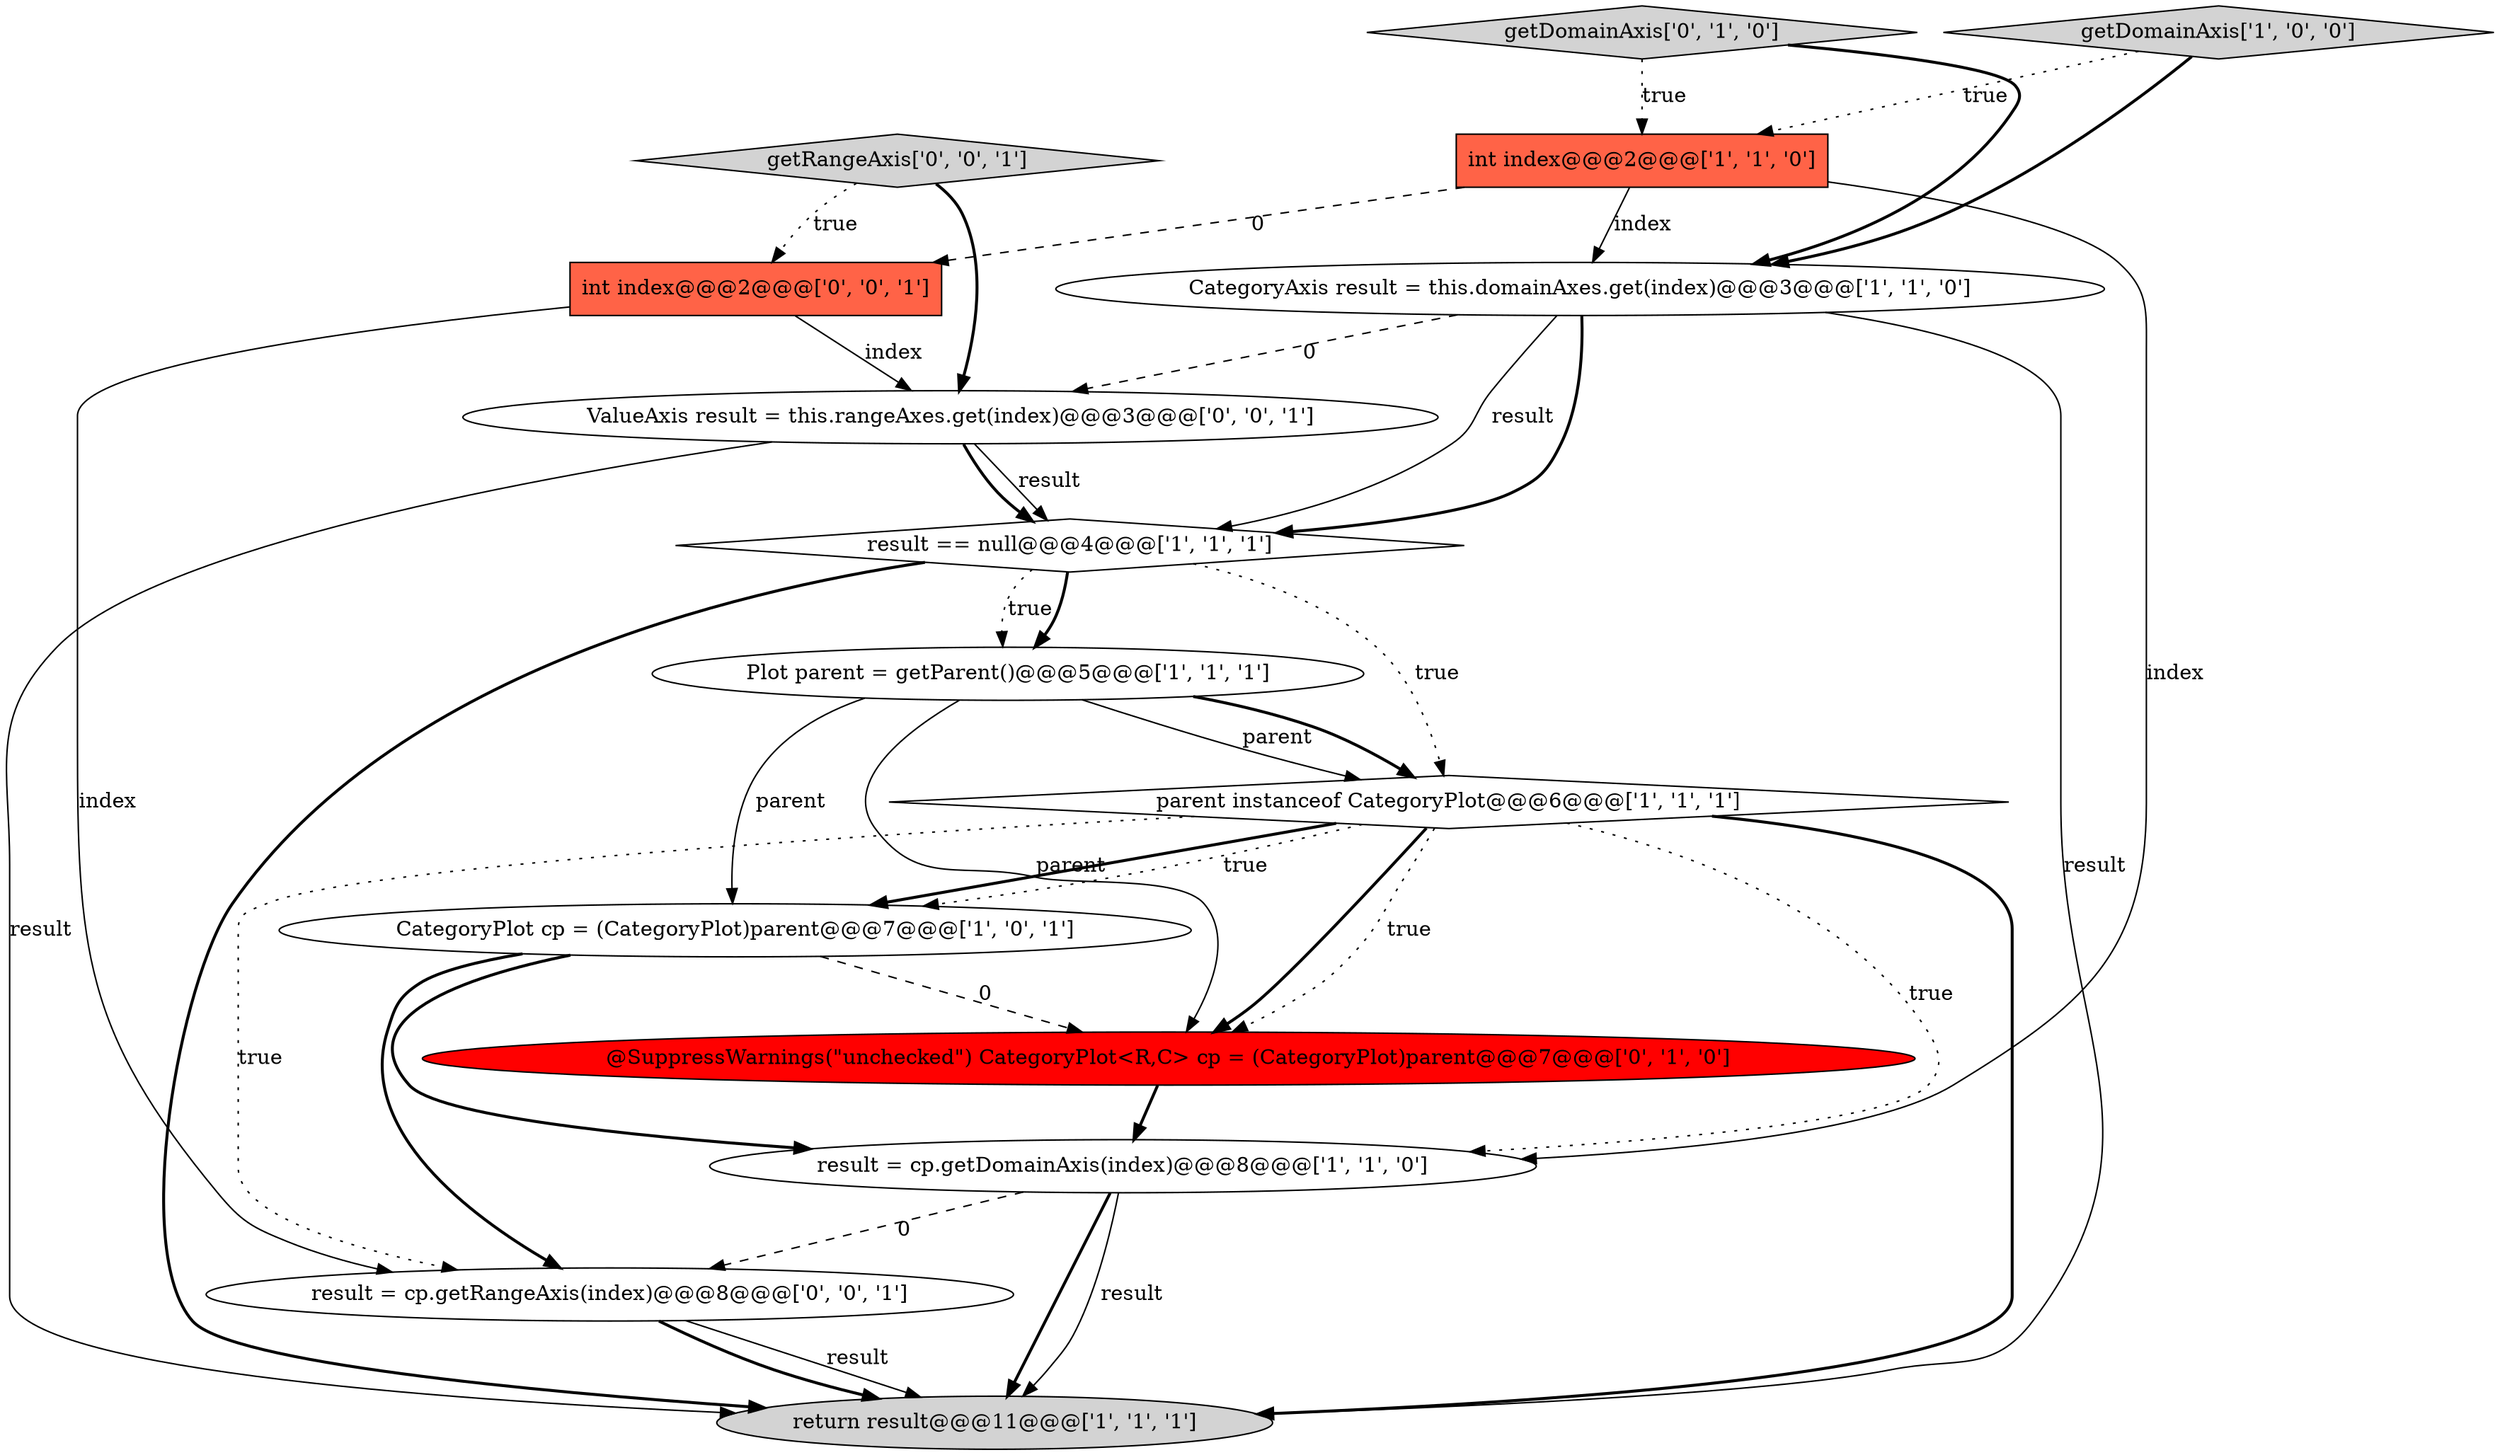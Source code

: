 digraph {
1 [style = filled, label = "parent instanceof CategoryPlot@@@6@@@['1', '1', '1']", fillcolor = white, shape = diamond image = "AAA0AAABBB1BBB"];
3 [style = filled, label = "return result@@@11@@@['1', '1', '1']", fillcolor = lightgray, shape = ellipse image = "AAA0AAABBB1BBB"];
10 [style = filled, label = "getDomainAxis['0', '1', '0']", fillcolor = lightgray, shape = diamond image = "AAA0AAABBB2BBB"];
11 [style = filled, label = "ValueAxis result = this.rangeAxes.get(index)@@@3@@@['0', '0', '1']", fillcolor = white, shape = ellipse image = "AAA0AAABBB3BBB"];
14 [style = filled, label = "getRangeAxis['0', '0', '1']", fillcolor = lightgray, shape = diamond image = "AAA0AAABBB3BBB"];
2 [style = filled, label = "CategoryPlot cp = (CategoryPlot)parent@@@7@@@['1', '0', '1']", fillcolor = white, shape = ellipse image = "AAA0AAABBB1BBB"];
4 [style = filled, label = "getDomainAxis['1', '0', '0']", fillcolor = lightgray, shape = diamond image = "AAA0AAABBB1BBB"];
0 [style = filled, label = "Plot parent = getParent()@@@5@@@['1', '1', '1']", fillcolor = white, shape = ellipse image = "AAA0AAABBB1BBB"];
7 [style = filled, label = "int index@@@2@@@['1', '1', '0']", fillcolor = tomato, shape = box image = "AAA0AAABBB1BBB"];
12 [style = filled, label = "int index@@@2@@@['0', '0', '1']", fillcolor = tomato, shape = box image = "AAA0AAABBB3BBB"];
6 [style = filled, label = "result = cp.getDomainAxis(index)@@@8@@@['1', '1', '0']", fillcolor = white, shape = ellipse image = "AAA0AAABBB1BBB"];
9 [style = filled, label = "@SuppressWarnings(\"unchecked\") CategoryPlot<R,C> cp = (CategoryPlot)parent@@@7@@@['0', '1', '0']", fillcolor = red, shape = ellipse image = "AAA1AAABBB2BBB"];
5 [style = filled, label = "result == null@@@4@@@['1', '1', '1']", fillcolor = white, shape = diamond image = "AAA0AAABBB1BBB"];
13 [style = filled, label = "result = cp.getRangeAxis(index)@@@8@@@['0', '0', '1']", fillcolor = white, shape = ellipse image = "AAA0AAABBB3BBB"];
8 [style = filled, label = "CategoryAxis result = this.domainAxes.get(index)@@@3@@@['1', '1', '0']", fillcolor = white, shape = ellipse image = "AAA0AAABBB1BBB"];
5->3 [style = bold, label=""];
6->3 [style = bold, label=""];
12->13 [style = solid, label="index"];
14->12 [style = dotted, label="true"];
13->3 [style = solid, label="result"];
0->1 [style = solid, label="parent"];
2->6 [style = bold, label=""];
5->1 [style = dotted, label="true"];
1->3 [style = bold, label=""];
4->7 [style = dotted, label="true"];
5->0 [style = dotted, label="true"];
0->2 [style = solid, label="parent"];
12->11 [style = solid, label="index"];
11->5 [style = solid, label="result"];
1->9 [style = bold, label=""];
7->8 [style = solid, label="index"];
9->6 [style = bold, label=""];
2->13 [style = bold, label=""];
1->13 [style = dotted, label="true"];
11->5 [style = bold, label=""];
6->13 [style = dashed, label="0"];
11->3 [style = solid, label="result"];
8->5 [style = bold, label=""];
5->0 [style = bold, label=""];
10->8 [style = bold, label=""];
13->3 [style = bold, label=""];
2->9 [style = dashed, label="0"];
0->1 [style = bold, label=""];
1->9 [style = dotted, label="true"];
7->12 [style = dashed, label="0"];
8->5 [style = solid, label="result"];
4->8 [style = bold, label=""];
1->6 [style = dotted, label="true"];
1->2 [style = bold, label=""];
8->3 [style = solid, label="result"];
7->6 [style = solid, label="index"];
6->3 [style = solid, label="result"];
8->11 [style = dashed, label="0"];
1->2 [style = dotted, label="true"];
14->11 [style = bold, label=""];
10->7 [style = dotted, label="true"];
0->9 [style = solid, label="parent"];
}
